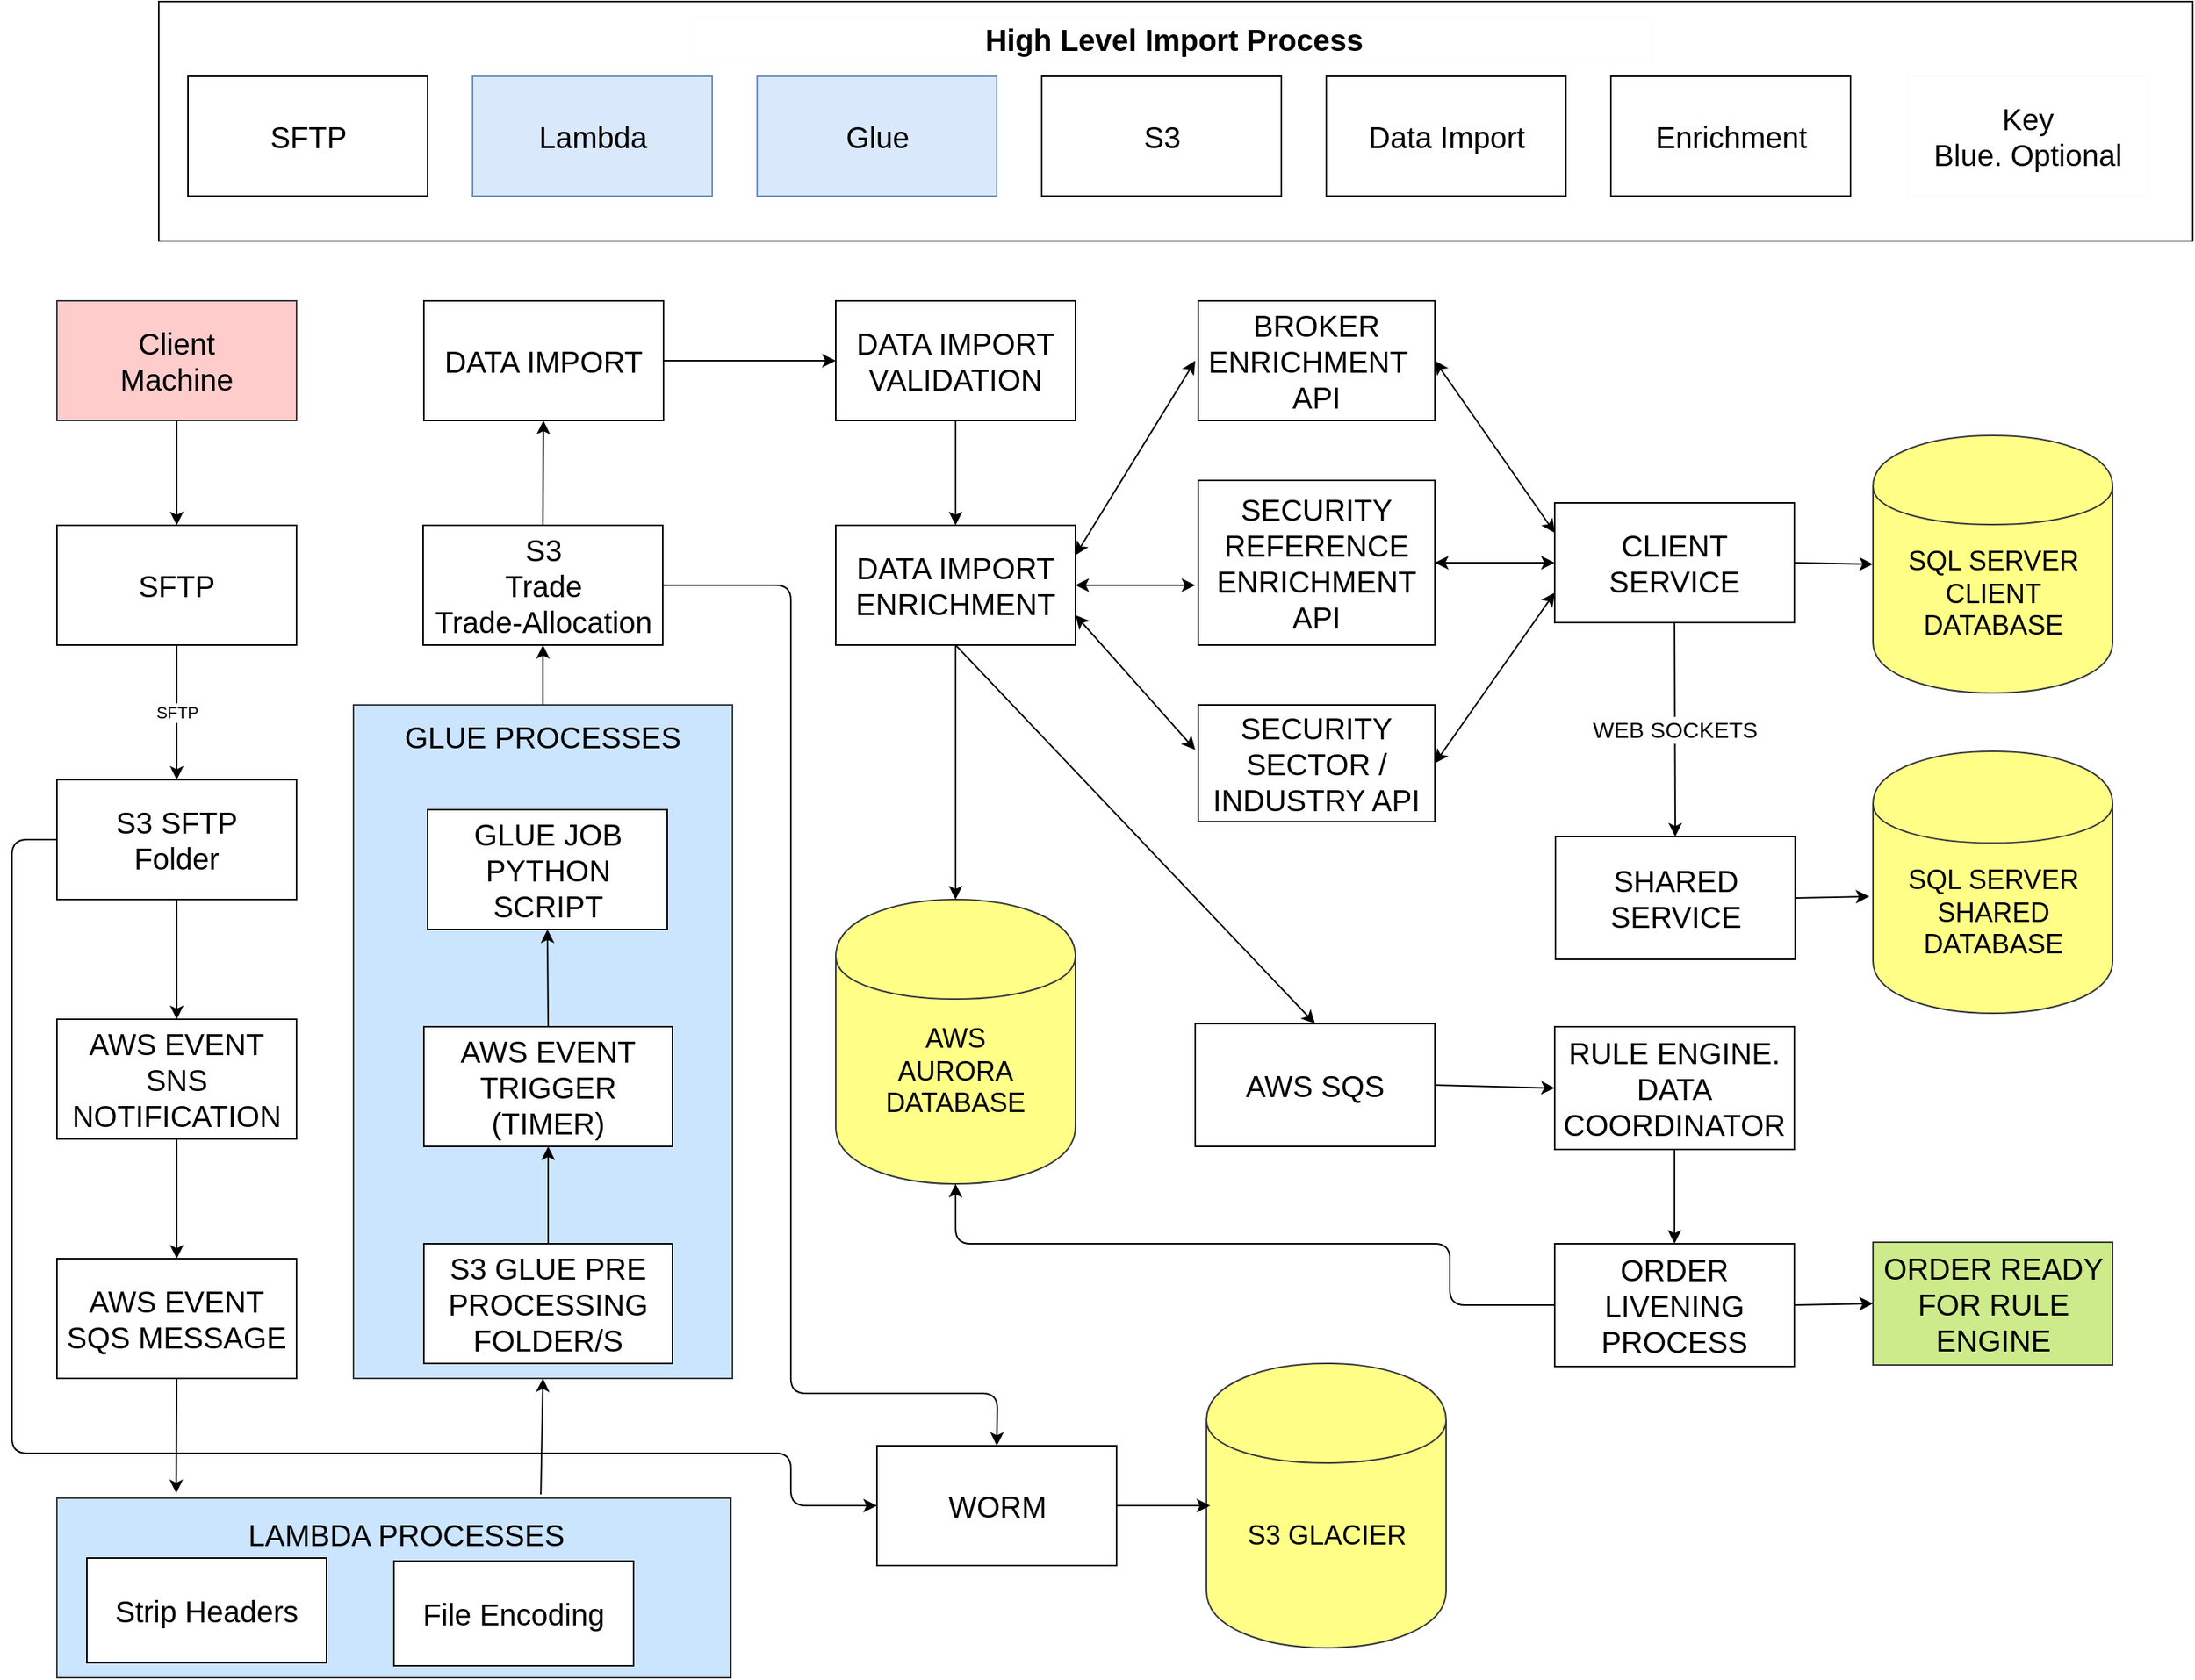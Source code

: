 <mxfile version="12.1.0" type="device" pages="1"><diagram id="cJe0ZvJ53qjGE-iISPPR" name="Page-1"><mxGraphModel dx="2347" dy="1218" grid="1" gridSize="10" guides="1" tooltips="1" connect="1" arrows="1" fold="1" page="1" pageScale="1" pageWidth="1654" pageHeight="1169" math="0" shadow="0"><root><mxCell id="0"/><mxCell id="1" parent="0"/><mxCell id="BquSc8KpHPVkKb1HFil4-1" value="" style="rounded=0;whiteSpace=wrap;html=1;" parent="1" vertex="1"><mxGeometry x="148" y="40" width="1358" height="160" as="geometry"/></mxCell><mxCell id="BquSc8KpHPVkKb1HFil4-2" value="&lt;font style=&quot;font-size: 20px&quot;&gt;SFTP&lt;/font&gt;" style="rounded=0;whiteSpace=wrap;html=1;" parent="1" vertex="1"><mxGeometry x="167.5" y="90" width="160" height="80" as="geometry"/></mxCell><mxCell id="BquSc8KpHPVkKb1HFil4-3" value="&lt;font style=&quot;font-size: 20px&quot;&gt;Lambda&lt;br&gt;&lt;/font&gt;" style="rounded=0;whiteSpace=wrap;html=1;fillColor=#dae8fc;strokeColor=#6c8ebf;" parent="1" vertex="1"><mxGeometry x="357.5" y="90" width="160" height="80" as="geometry"/></mxCell><mxCell id="BquSc8KpHPVkKb1HFil4-4" value="&lt;font style=&quot;font-size: 20px&quot;&gt;Glue&lt;/font&gt;" style="rounded=0;whiteSpace=wrap;html=1;fillColor=#dae8fc;strokeColor=#6c8ebf;" parent="1" vertex="1"><mxGeometry x="547.5" y="90" width="160" height="80" as="geometry"/></mxCell><mxCell id="BquSc8KpHPVkKb1HFil4-5" value="&lt;font style=&quot;font-size: 20px&quot;&gt;S3&lt;/font&gt;" style="rounded=0;whiteSpace=wrap;html=1;" parent="1" vertex="1"><mxGeometry x="737.5" y="90" width="160" height="80" as="geometry"/></mxCell><mxCell id="BquSc8KpHPVkKb1HFil4-6" value="&lt;font style=&quot;font-size: 20px&quot;&gt;Data Import&lt;/font&gt;" style="rounded=0;whiteSpace=wrap;html=1;" parent="1" vertex="1"><mxGeometry x="927.5" y="90" width="160" height="80" as="geometry"/></mxCell><mxCell id="BquSc8KpHPVkKb1HFil4-7" value="&lt;font style=&quot;font-size: 20px&quot;&gt;Enrichment&lt;/font&gt;" style="rounded=0;whiteSpace=wrap;html=1;" parent="1" vertex="1"><mxGeometry x="1117.5" y="90" width="160" height="80" as="geometry"/></mxCell><mxCell id="BquSc8KpHPVkKb1HFil4-8" value="&lt;font style=&quot;font-size: 20px&quot;&gt;Key&lt;br&gt;Blue. Optional&lt;br&gt;&lt;/font&gt;" style="rounded=0;whiteSpace=wrap;html=1;strokeColor=#FCFCFC;" parent="1" vertex="1"><mxGeometry x="1315.5" y="90" width="160" height="80" as="geometry"/></mxCell><mxCell id="BquSc8KpHPVkKb1HFil4-9" value="&lt;font style=&quot;font-size: 20px&quot;&gt;High Level Import Process&lt;br&gt;&lt;/font&gt;" style="rounded=0;whiteSpace=wrap;html=1;strokeColor=#FCFCFC;fontStyle=1" parent="1" vertex="1"><mxGeometry x="506" y="50" width="640" height="30" as="geometry"/></mxCell><mxCell id="BquSc8KpHPVkKb1HFil4-10" value="&lt;font style=&quot;font-size: 20px&quot;&gt;SFTP&lt;/font&gt;" style="rounded=0;whiteSpace=wrap;html=1;" parent="1" vertex="1"><mxGeometry x="80" y="390" width="160" height="80" as="geometry"/></mxCell><mxCell id="BquSc8KpHPVkKb1HFil4-11" value="&lt;font style=&quot;font-size: 20px&quot;&gt;S3 SFTP&lt;br&gt;Folder&lt;br&gt;&lt;/font&gt;" style="rounded=0;whiteSpace=wrap;html=1;" parent="1" vertex="1"><mxGeometry x="80" y="560" width="160" height="80" as="geometry"/></mxCell><mxCell id="BquSc8KpHPVkKb1HFil4-12" value="SFTP" style="endArrow=classic;html=1;entryX=0.5;entryY=0;entryDx=0;entryDy=0;exitX=0.5;exitY=1;exitDx=0;exitDy=0;" parent="1" source="BquSc8KpHPVkKb1HFil4-10" target="BquSc8KpHPVkKb1HFil4-11" edge="1"><mxGeometry width="50" height="50" relative="1" as="geometry"><mxPoint x="120" y="520" as="sourcePoint"/><mxPoint x="170" y="470" as="targetPoint"/></mxGeometry></mxCell><mxCell id="BquSc8KpHPVkKb1HFil4-14" value="&lt;font style=&quot;font-size: 20px&quot;&gt;Client&lt;br&gt;Machine&lt;br&gt;&lt;/font&gt;" style="rounded=0;whiteSpace=wrap;html=1;fillColor=#ffcccc;strokeColor=#36393d;" parent="1" vertex="1"><mxGeometry x="80" y="240" width="160" height="80" as="geometry"/></mxCell><mxCell id="BquSc8KpHPVkKb1HFil4-15" value="" style="endArrow=classic;html=1;exitX=0.5;exitY=1;exitDx=0;exitDy=0;entryX=0.5;entryY=0;entryDx=0;entryDy=0;" parent="1" source="BquSc8KpHPVkKb1HFil4-14" target="BquSc8KpHPVkKb1HFil4-10" edge="1"><mxGeometry width="50" height="50" relative="1" as="geometry"><mxPoint x="190" y="380" as="sourcePoint"/><mxPoint x="240" y="330" as="targetPoint"/></mxGeometry></mxCell><mxCell id="BquSc8KpHPVkKb1HFil4-16" value="&lt;font style=&quot;font-size: 20px&quot;&gt;AWS EVENT&lt;br&gt;SNS NOTIFICATION&lt;br&gt;&lt;/font&gt;" style="rounded=0;whiteSpace=wrap;html=1;" parent="1" vertex="1"><mxGeometry x="80" y="720" width="160" height="80" as="geometry"/></mxCell><mxCell id="BquSc8KpHPVkKb1HFil4-17" value="" style="endArrow=classic;html=1;exitX=0.5;exitY=1;exitDx=0;exitDy=0;entryX=0.5;entryY=0;entryDx=0;entryDy=0;" parent="1" source="BquSc8KpHPVkKb1HFil4-11" target="BquSc8KpHPVkKb1HFil4-16" edge="1"><mxGeometry width="50" height="50" relative="1" as="geometry"><mxPoint x="370" y="700" as="sourcePoint"/><mxPoint x="420" y="650" as="targetPoint"/></mxGeometry></mxCell><mxCell id="BquSc8KpHPVkKb1HFil4-18" value="&lt;font style=&quot;font-size: 20px&quot;&gt;AWS EVENT&lt;br&gt;SQS MESSAGE&lt;br&gt;&lt;/font&gt;" style="rounded=0;whiteSpace=wrap;html=1;" parent="1" vertex="1"><mxGeometry x="80" y="880" width="160" height="80" as="geometry"/></mxCell><mxCell id="BquSc8KpHPVkKb1HFil4-19" value="" style="endArrow=classic;html=1;exitX=0.5;exitY=1;exitDx=0;exitDy=0;entryX=0.5;entryY=0;entryDx=0;entryDy=0;" parent="1" source="BquSc8KpHPVkKb1HFil4-16" target="BquSc8KpHPVkKb1HFil4-18" edge="1"><mxGeometry width="50" height="50" relative="1" as="geometry"><mxPoint x="270" y="880" as="sourcePoint"/><mxPoint x="320" y="830" as="targetPoint"/></mxGeometry></mxCell><mxCell id="BquSc8KpHPVkKb1HFil4-20" value="&lt;font style=&quot;font-size: 20px&quot;&gt;&amp;nbsp; &amp;nbsp; &amp;nbsp; &amp;nbsp; &amp;nbsp; LAMBDA PROCESSES&amp;nbsp; &amp;nbsp; &amp;nbsp; &amp;nbsp;&lt;br&gt;&lt;br&gt;&lt;br&gt;&amp;nbsp;&lt;br&gt;&lt;/font&gt;" style="rounded=0;whiteSpace=wrap;html=1;fillColor=#cce5ff;strokeColor=#36393d;" parent="1" vertex="1"><mxGeometry x="80" y="1040" width="450" height="120" as="geometry"/></mxCell><mxCell id="BquSc8KpHPVkKb1HFil4-21" value="" style="endArrow=classic;html=1;exitX=0.5;exitY=1;exitDx=0;exitDy=0;entryX=0.177;entryY=-0.028;entryDx=0;entryDy=0;entryPerimeter=0;" parent="1" source="BquSc8KpHPVkKb1HFil4-18" edge="1" target="BquSc8KpHPVkKb1HFil4-20"><mxGeometry width="50" height="50" relative="1" as="geometry"><mxPoint x="330" y="1070" as="sourcePoint"/><mxPoint x="160" y="1030" as="targetPoint"/></mxGeometry></mxCell><mxCell id="BquSc8KpHPVkKb1HFil4-22" value="&lt;font style=&quot;font-size: 20px&quot;&gt;Strip Headers&lt;br&gt;&lt;/font&gt;" style="rounded=0;whiteSpace=wrap;html=1;" parent="1" vertex="1"><mxGeometry x="100" y="1080" width="160" height="70" as="geometry"/></mxCell><mxCell id="BquSc8KpHPVkKb1HFil4-23" value="&lt;font style=&quot;font-size: 20px&quot;&gt;File Encoding&lt;br&gt;&lt;/font&gt;" style="rounded=0;whiteSpace=wrap;html=1;" parent="1" vertex="1"><mxGeometry x="305" y="1082" width="160" height="70" as="geometry"/></mxCell><mxCell id="BquSc8KpHPVkKb1HFil4-25" value="&lt;font style=&quot;font-size: 20px&quot;&gt;GLUE PROCESSES&lt;br&gt;&lt;br&gt;&lt;br&gt;&lt;br&gt;&lt;br&gt;&lt;br&gt;&lt;br&gt;&lt;br&gt;&lt;br&gt;&lt;br&gt;&lt;br&gt;&lt;br&gt;&lt;br&gt;&lt;br&gt;&lt;br&gt;&lt;br&gt;&lt;br&gt;&lt;br&gt;&lt;/font&gt;" style="rounded=0;whiteSpace=wrap;html=1;fillColor=#cce5ff;strokeColor=#36393d;" parent="1" vertex="1"><mxGeometry x="278" y="510" width="253" height="450" as="geometry"/></mxCell><mxCell id="BquSc8KpHPVkKb1HFil4-26" value="&lt;font style=&quot;font-size: 20px&quot;&gt;S3 GLUE PRE PROCESSING FOLDER/S&lt;br&gt;&lt;/font&gt;" style="rounded=0;whiteSpace=wrap;html=1;" parent="1" vertex="1"><mxGeometry x="325" y="870" width="166" height="80" as="geometry"/></mxCell><mxCell id="BquSc8KpHPVkKb1HFil4-27" value="" style="endArrow=classic;html=1;exitX=0.718;exitY=-0.021;exitDx=0;exitDy=0;exitPerimeter=0;entryX=0.5;entryY=1;entryDx=0;entryDy=0;" parent="1" source="BquSc8KpHPVkKb1HFil4-20" target="BquSc8KpHPVkKb1HFil4-25" edge="1"><mxGeometry width="50" height="50" relative="1" as="geometry"><mxPoint x="620" y="930" as="sourcePoint"/><mxPoint x="670" y="880" as="targetPoint"/></mxGeometry></mxCell><mxCell id="BquSc8KpHPVkKb1HFil4-28" value="&lt;font style=&quot;font-size: 20px&quot;&gt;AWS EVENT&lt;br&gt;TRIGGER (TIMER)&lt;br&gt;&lt;/font&gt;" style="rounded=0;whiteSpace=wrap;html=1;" parent="1" vertex="1"><mxGeometry x="325" y="725" width="166" height="80" as="geometry"/></mxCell><mxCell id="BquSc8KpHPVkKb1HFil4-29" value="" style="endArrow=classic;html=1;exitX=0.5;exitY=0;exitDx=0;exitDy=0;entryX=0.5;entryY=1;entryDx=0;entryDy=0;" parent="1" source="BquSc8KpHPVkKb1HFil4-26" target="BquSc8KpHPVkKb1HFil4-28" edge="1"><mxGeometry width="50" height="50" relative="1" as="geometry"><mxPoint x="690" y="770" as="sourcePoint"/><mxPoint x="740" y="720" as="targetPoint"/></mxGeometry></mxCell><mxCell id="BquSc8KpHPVkKb1HFil4-30" value="&lt;font style=&quot;font-size: 20px&quot;&gt;GLUE JOB&lt;br&gt;PYTHON SCRIPT&lt;br&gt;&lt;/font&gt;" style="rounded=0;whiteSpace=wrap;html=1;" parent="1" vertex="1"><mxGeometry x="327.5" y="580" width="160" height="80" as="geometry"/></mxCell><mxCell id="BquSc8KpHPVkKb1HFil4-33" value="&lt;font style=&quot;font-size: 20px&quot;&gt;S3&lt;br&gt;Trade&lt;br&gt;Trade-Allocation&lt;br&gt;&lt;/font&gt;" style="rounded=0;whiteSpace=wrap;html=1;" parent="1" vertex="1"><mxGeometry x="324.5" y="390" width="160" height="80" as="geometry"/></mxCell><mxCell id="BquSc8KpHPVkKb1HFil4-34" value="" style="endArrow=classic;html=1;exitX=0.5;exitY=0;exitDx=0;exitDy=0;entryX=0.5;entryY=1;entryDx=0;entryDy=0;" parent="1" source="BquSc8KpHPVkKb1HFil4-25" target="BquSc8KpHPVkKb1HFil4-33" edge="1"><mxGeometry width="50" height="50" relative="1" as="geometry"><mxPoint x="530" y="420" as="sourcePoint"/><mxPoint x="580" y="370" as="targetPoint"/></mxGeometry></mxCell><mxCell id="BquSc8KpHPVkKb1HFil4-35" value="" style="endArrow=classic;html=1;exitX=0.5;exitY=0;exitDx=0;exitDy=0;entryX=0.5;entryY=1;entryDx=0;entryDy=0;" parent="1" source="BquSc8KpHPVkKb1HFil4-28" target="BquSc8KpHPVkKb1HFil4-30" edge="1"><mxGeometry width="50" height="50" relative="1" as="geometry"><mxPoint x="640" y="640" as="sourcePoint"/><mxPoint x="690" y="590" as="targetPoint"/></mxGeometry></mxCell><mxCell id="BquSc8KpHPVkKb1HFil4-36" value="&lt;font style=&quot;font-size: 20px&quot;&gt;DATA IMPORT&lt;br&gt;&lt;/font&gt;" style="rounded=0;whiteSpace=wrap;html=1;" parent="1" vertex="1"><mxGeometry x="325" y="240" width="160" height="80" as="geometry"/></mxCell><mxCell id="BquSc8KpHPVkKb1HFil4-37" value="" style="endArrow=classic;html=1;exitX=0.5;exitY=0;exitDx=0;exitDy=0;" parent="1" source="BquSc8KpHPVkKb1HFil4-33" target="BquSc8KpHPVkKb1HFil4-36" edge="1"><mxGeometry width="50" height="50" relative="1" as="geometry"><mxPoint x="570" y="340" as="sourcePoint"/><mxPoint x="620" y="290" as="targetPoint"/></mxGeometry></mxCell><mxCell id="BquSc8KpHPVkKb1HFil4-38" value="&lt;font style=&quot;font-size: 20px&quot;&gt;DATA IMPORT&lt;br&gt;VALIDATION&lt;br&gt;&lt;/font&gt;" style="rounded=0;whiteSpace=wrap;html=1;" parent="1" vertex="1"><mxGeometry x="600" y="240" width="160" height="80" as="geometry"/></mxCell><mxCell id="BquSc8KpHPVkKb1HFil4-39" value="" style="endArrow=classic;html=1;exitX=1;exitY=0.5;exitDx=0;exitDy=0;entryX=0;entryY=0.5;entryDx=0;entryDy=0;" parent="1" source="BquSc8KpHPVkKb1HFil4-36" target="BquSc8KpHPVkKb1HFil4-38" edge="1"><mxGeometry width="50" height="50" relative="1" as="geometry"><mxPoint x="540" y="300" as="sourcePoint"/><mxPoint x="590" y="250" as="targetPoint"/></mxGeometry></mxCell><mxCell id="BquSc8KpHPVkKb1HFil4-40" value="&lt;font style=&quot;font-size: 20px&quot;&gt;DATA IMPORT&lt;br&gt;ENRICHMENT&lt;br&gt;&lt;/font&gt;" style="rounded=0;whiteSpace=wrap;html=1;" parent="1" vertex="1"><mxGeometry x="600" y="390" width="160" height="80" as="geometry"/></mxCell><mxCell id="BquSc8KpHPVkKb1HFil4-42" value="&lt;font style=&quot;font-size: 20px&quot;&gt;CLIENT SERVICE&lt;br&gt;&lt;/font&gt;" style="rounded=0;whiteSpace=wrap;html=1;" parent="1" vertex="1"><mxGeometry x="1080" y="375" width="160" height="80" as="geometry"/></mxCell><mxCell id="BquSc8KpHPVkKb1HFil4-43" value="&lt;font style=&quot;font-size: 20px&quot;&gt;BROKER&lt;br&gt;ENRICHMENT&amp;nbsp;&amp;nbsp;&lt;br&gt;API&lt;br&gt;&lt;/font&gt;" style="rounded=0;whiteSpace=wrap;html=1;" parent="1" vertex="1"><mxGeometry x="842" y="240" width="158" height="80" as="geometry"/></mxCell><mxCell id="BquSc8KpHPVkKb1HFil4-44" value="&lt;font style=&quot;font-size: 20px&quot;&gt;SECURITY REFERENCE ENRICHMENT&lt;br&gt;API&lt;br&gt;&lt;/font&gt;" style="rounded=0;whiteSpace=wrap;html=1;" parent="1" vertex="1"><mxGeometry x="842" y="360" width="158" height="110" as="geometry"/></mxCell><mxCell id="BquSc8KpHPVkKb1HFil4-45" value="&lt;font style=&quot;font-size: 20px&quot;&gt;SECURITY&lt;br&gt;SECTOR /&lt;br&gt;INDUSTRY API&lt;br&gt;&lt;/font&gt;" style="rounded=0;whiteSpace=wrap;html=1;" parent="1" vertex="1"><mxGeometry x="842" y="510" width="158" height="78" as="geometry"/></mxCell><mxCell id="BquSc8KpHPVkKb1HFil4-46" value="&lt;font style=&quot;font-size: 18px&quot;&gt;AWS&lt;br&gt;AURORA&lt;br&gt;DATABASE&lt;/font&gt;" style="shape=cylinder;whiteSpace=wrap;html=1;boundedLbl=1;backgroundOutline=1;strokeColor=#36393d;fillColor=#ffff88;" parent="1" vertex="1"><mxGeometry x="600" y="640" width="160" height="190" as="geometry"/></mxCell><mxCell id="BquSc8KpHPVkKb1HFil4-48" value="&lt;span style=&quot;font-size: 18px&quot;&gt;SQL SERVER CLIENT DATABASE&lt;/span&gt;" style="shape=cylinder;whiteSpace=wrap;html=1;boundedLbl=1;backgroundOutline=1;strokeColor=#36393d;fillColor=#ffff88;" parent="1" vertex="1"><mxGeometry x="1292.5" y="330" width="160" height="172" as="geometry"/></mxCell><mxCell id="BquSc8KpHPVkKb1HFil4-49" value="&lt;font style=&quot;font-size: 20px&quot;&gt;SHARED SERVICE&lt;br&gt;&lt;/font&gt;" style="rounded=0;whiteSpace=wrap;html=1;" parent="1" vertex="1"><mxGeometry x="1080.5" y="598" width="160" height="82" as="geometry"/></mxCell><mxCell id="BquSc8KpHPVkKb1HFil4-50" value="&lt;span style=&quot;font-size: 18px&quot;&gt;SQL SERVER SHARED DATABASE&lt;/span&gt;" style="shape=cylinder;whiteSpace=wrap;html=1;boundedLbl=1;backgroundOutline=1;strokeColor=#36393d;fillColor=#ffff88;" parent="1" vertex="1"><mxGeometry x="1292.5" y="541" width="160" height="175" as="geometry"/></mxCell><mxCell id="BquSc8KpHPVkKb1HFil4-52" value="" style="endArrow=classic;html=1;exitX=1;exitY=0.5;exitDx=0;exitDy=0;entryX=-0.015;entryY=0.554;entryDx=0;entryDy=0;entryPerimeter=0;" parent="1" source="BquSc8KpHPVkKb1HFil4-49" target="BquSc8KpHPVkKb1HFil4-50" edge="1"><mxGeometry width="50" height="50" relative="1" as="geometry"><mxPoint x="1172.5" y="750" as="sourcePoint"/><mxPoint x="1222.5" y="700" as="targetPoint"/></mxGeometry></mxCell><mxCell id="BquSc8KpHPVkKb1HFil4-53" value="" style="endArrow=classic;html=1;exitX=1;exitY=0.5;exitDx=0;exitDy=0;entryX=0;entryY=0.5;entryDx=0;entryDy=0;" parent="1" source="BquSc8KpHPVkKb1HFil4-42" target="BquSc8KpHPVkKb1HFil4-48" edge="1"><mxGeometry width="50" height="50" relative="1" as="geometry"><mxPoint x="1502.5" y="440" as="sourcePoint"/><mxPoint x="1552.5" y="390" as="targetPoint"/></mxGeometry></mxCell><mxCell id="BquSc8KpHPVkKb1HFil4-54" value="&lt;font style=&quot;font-size: 15px&quot;&gt;WEB SOCKETS&lt;/font&gt;" style="endArrow=classic;html=1;exitX=0.5;exitY=1;exitDx=0;exitDy=0;entryX=0.5;entryY=0;entryDx=0;entryDy=0;" parent="1" source="BquSc8KpHPVkKb1HFil4-42" target="BquSc8KpHPVkKb1HFil4-49" edge="1"><mxGeometry width="50" height="50" relative="1" as="geometry"><mxPoint x="1212.5" y="550" as="sourcePoint"/><mxPoint x="1262.5" y="500" as="targetPoint"/></mxGeometry></mxCell><mxCell id="BquSc8KpHPVkKb1HFil4-55" value="" style="endArrow=classic;html=1;exitX=0.5;exitY=1;exitDx=0;exitDy=0;entryX=0.5;entryY=0;entryDx=0;entryDy=0;" parent="1" source="BquSc8KpHPVkKb1HFil4-38" target="BquSc8KpHPVkKb1HFil4-40" edge="1"><mxGeometry width="50" height="50" relative="1" as="geometry"><mxPoint x="770" y="390" as="sourcePoint"/><mxPoint x="820" y="340" as="targetPoint"/></mxGeometry></mxCell><mxCell id="BquSc8KpHPVkKb1HFil4-56" value="" style="endArrow=classic;html=1;exitX=0.5;exitY=1;exitDx=0;exitDy=0;entryX=0.5;entryY=0;entryDx=0;entryDy=0;" parent="1" source="BquSc8KpHPVkKb1HFil4-40" target="BquSc8KpHPVkKb1HFil4-46" edge="1"><mxGeometry width="50" height="50" relative="1" as="geometry"><mxPoint x="780" y="520" as="sourcePoint"/><mxPoint x="830" y="470" as="targetPoint"/></mxGeometry></mxCell><mxCell id="BquSc8KpHPVkKb1HFil4-60" value="" style="endArrow=classic;startArrow=classic;html=1;exitX=1;exitY=0.5;exitDx=0;exitDy=0;" parent="1" source="BquSc8KpHPVkKb1HFil4-40" edge="1"><mxGeometry width="50" height="50" relative="1" as="geometry"><mxPoint x="790" y="450" as="sourcePoint"/><mxPoint x="840" y="430" as="targetPoint"/></mxGeometry></mxCell><mxCell id="BquSc8KpHPVkKb1HFil4-61" value="" style="endArrow=classic;startArrow=classic;html=1;entryX=1;entryY=0.75;entryDx=0;entryDy=0;" parent="1" target="BquSc8KpHPVkKb1HFil4-40" edge="1"><mxGeometry width="50" height="50" relative="1" as="geometry"><mxPoint x="840" y="540" as="sourcePoint"/><mxPoint x="840" y="530" as="targetPoint"/></mxGeometry></mxCell><mxCell id="BquSc8KpHPVkKb1HFil4-62" value="" style="endArrow=classic;startArrow=classic;html=1;exitX=1;exitY=0.25;exitDx=0;exitDy=0;" parent="1" source="BquSc8KpHPVkKb1HFil4-40" edge="1"><mxGeometry width="50" height="50" relative="1" as="geometry"><mxPoint x="790" y="370" as="sourcePoint"/><mxPoint x="840" y="280" as="targetPoint"/></mxGeometry></mxCell><mxCell id="BquSc8KpHPVkKb1HFil4-63" value="" style="endArrow=classic;startArrow=classic;html=1;exitX=1;exitY=0.5;exitDx=0;exitDy=0;entryX=0;entryY=0.25;entryDx=0;entryDy=0;" parent="1" source="BquSc8KpHPVkKb1HFil4-43" target="BquSc8KpHPVkKb1HFil4-42" edge="1"><mxGeometry width="50" height="50" relative="1" as="geometry"><mxPoint x="1050" y="320" as="sourcePoint"/><mxPoint x="1100" y="270" as="targetPoint"/></mxGeometry></mxCell><mxCell id="BquSc8KpHPVkKb1HFil4-64" value="" style="endArrow=classic;startArrow=classic;html=1;exitX=1;exitY=0.5;exitDx=0;exitDy=0;entryX=0;entryY=0.5;entryDx=0;entryDy=0;" parent="1" source="BquSc8KpHPVkKb1HFil4-44" target="BquSc8KpHPVkKb1HFil4-42" edge="1"><mxGeometry width="50" height="50" relative="1" as="geometry"><mxPoint x="1150" y="320" as="sourcePoint"/><mxPoint x="1030" y="415" as="targetPoint"/></mxGeometry></mxCell><mxCell id="BquSc8KpHPVkKb1HFil4-65" value="" style="endArrow=classic;startArrow=classic;html=1;entryX=0;entryY=0.75;entryDx=0;entryDy=0;exitX=1;exitY=0.5;exitDx=0;exitDy=0;" parent="1" source="BquSc8KpHPVkKb1HFil4-45" target="BquSc8KpHPVkKb1HFil4-42" edge="1"><mxGeometry width="50" height="50" relative="1" as="geometry"><mxPoint x="970" y="720" as="sourcePoint"/><mxPoint x="1020" y="670" as="targetPoint"/></mxGeometry></mxCell><mxCell id="BquSc8KpHPVkKb1HFil4-68" value="&lt;font style=&quot;font-size: 20px&quot;&gt;AWS SQS&lt;br&gt;&lt;/font&gt;" style="rounded=0;whiteSpace=wrap;html=1;" parent="1" vertex="1"><mxGeometry x="840" y="723" width="160" height="82" as="geometry"/></mxCell><mxCell id="BquSc8KpHPVkKb1HFil4-70" value="&lt;font style=&quot;font-size: 20px&quot;&gt;RULE ENGINE.&lt;br&gt;DATA COORDINATOR&lt;br&gt;&lt;/font&gt;" style="rounded=0;whiteSpace=wrap;html=1;" parent="1" vertex="1"><mxGeometry x="1080" y="725" width="160" height="82" as="geometry"/></mxCell><mxCell id="BquSc8KpHPVkKb1HFil4-71" value="" style="endArrow=classic;html=1;exitX=0.5;exitY=1;exitDx=0;exitDy=0;entryX=0.5;entryY=0;entryDx=0;entryDy=0;" parent="1" source="BquSc8KpHPVkKb1HFil4-40" target="BquSc8KpHPVkKb1HFil4-68" edge="1"><mxGeometry width="50" height="50" relative="1" as="geometry"><mxPoint x="750" y="640" as="sourcePoint"/><mxPoint x="800" y="590" as="targetPoint"/></mxGeometry></mxCell><mxCell id="BquSc8KpHPVkKb1HFil4-72" value="" style="endArrow=classic;html=1;exitX=1;exitY=0.5;exitDx=0;exitDy=0;entryX=0;entryY=0.5;entryDx=0;entryDy=0;" parent="1" source="BquSc8KpHPVkKb1HFil4-68" target="BquSc8KpHPVkKb1HFil4-70" edge="1"><mxGeometry width="50" height="50" relative="1" as="geometry"><mxPoint x="970" y="820" as="sourcePoint"/><mxPoint x="1020" y="770" as="targetPoint"/></mxGeometry></mxCell><mxCell id="BquSc8KpHPVkKb1HFil4-73" value="&lt;font style=&quot;font-size: 20px&quot;&gt;ORDER LIVENING PROCESS&lt;br&gt;&lt;/font&gt;" style="rounded=0;whiteSpace=wrap;html=1;" parent="1" vertex="1"><mxGeometry x="1080" y="870" width="160" height="82" as="geometry"/></mxCell><mxCell id="BquSc8KpHPVkKb1HFil4-75" value="" style="endArrow=classic;html=1;exitX=0;exitY=0.5;exitDx=0;exitDy=0;entryX=0.5;entryY=1;entryDx=0;entryDy=0;" parent="1" source="BquSc8KpHPVkKb1HFil4-73" target="BquSc8KpHPVkKb1HFil4-46" edge="1"><mxGeometry width="50" height="50" relative="1" as="geometry"><mxPoint x="690" y="1000" as="sourcePoint"/><mxPoint x="740" y="950" as="targetPoint"/><Array as="points"><mxPoint x="1010" y="911"/><mxPoint x="1010" y="870"/><mxPoint x="680" y="870"/></Array></mxGeometry></mxCell><mxCell id="BquSc8KpHPVkKb1HFil4-76" value="" style="endArrow=classic;html=1;exitX=0.5;exitY=1;exitDx=0;exitDy=0;entryX=0.5;entryY=0;entryDx=0;entryDy=0;" parent="1" source="BquSc8KpHPVkKb1HFil4-70" target="BquSc8KpHPVkKb1HFil4-73" edge="1"><mxGeometry width="50" height="50" relative="1" as="geometry"><mxPoint x="1090" y="850" as="sourcePoint"/><mxPoint x="1140" y="800" as="targetPoint"/></mxGeometry></mxCell><mxCell id="BquSc8KpHPVkKb1HFil4-77" value="&lt;font style=&quot;font-size: 20px&quot;&gt;ORDER READY FOR RULE ENGINE&lt;br&gt;&lt;/font&gt;" style="rounded=0;whiteSpace=wrap;html=1;fillColor=#cdeb8b;strokeColor=#36393d;" parent="1" vertex="1"><mxGeometry x="1292.5" y="869" width="160" height="82" as="geometry"/></mxCell><mxCell id="BquSc8KpHPVkKb1HFil4-78" value="" style="endArrow=classic;html=1;exitX=1;exitY=0.5;exitDx=0;exitDy=0;entryX=0;entryY=0.5;entryDx=0;entryDy=0;" parent="1" source="BquSc8KpHPVkKb1HFil4-73" target="BquSc8KpHPVkKb1HFil4-77" edge="1"><mxGeometry width="50" height="50" relative="1" as="geometry"><mxPoint x="1110" y="930" as="sourcePoint"/><mxPoint x="1160" y="880" as="targetPoint"/></mxGeometry></mxCell><mxCell id="oykr5M-soGNT9lf1SZqZ-1" value="&lt;font style=&quot;font-size: 20px&quot;&gt;WORM&lt;br&gt;&lt;/font&gt;" style="rounded=0;whiteSpace=wrap;html=1;" vertex="1" parent="1"><mxGeometry x="627.5" y="1005" width="160" height="80" as="geometry"/></mxCell><mxCell id="oykr5M-soGNT9lf1SZqZ-2" value="&lt;span style=&quot;font-size: 18px&quot;&gt;S3 GLACIER&lt;/span&gt;" style="shape=cylinder;whiteSpace=wrap;html=1;boundedLbl=1;backgroundOutline=1;strokeColor=#36393d;fillColor=#ffff88;" vertex="1" parent="1"><mxGeometry x="847.5" y="950" width="160" height="190" as="geometry"/></mxCell><mxCell id="oykr5M-soGNT9lf1SZqZ-3" value="" style="endArrow=classic;html=1;exitX=0;exitY=0.5;exitDx=0;exitDy=0;entryX=0;entryY=0.5;entryDx=0;entryDy=0;" edge="1" parent="1" source="BquSc8KpHPVkKb1HFil4-11" target="oykr5M-soGNT9lf1SZqZ-1"><mxGeometry width="50" height="50" relative="1" as="geometry"><mxPoint x="20" y="740" as="sourcePoint"/><mxPoint x="70" y="690" as="targetPoint"/><Array as="points"><mxPoint x="50" y="600"/><mxPoint x="50" y="1010"/><mxPoint x="570" y="1010"/><mxPoint x="570" y="1045"/></Array></mxGeometry></mxCell><mxCell id="oykr5M-soGNT9lf1SZqZ-4" value="" style="endArrow=classic;html=1;exitX=1;exitY=0.5;exitDx=0;exitDy=0;" edge="1" parent="1" source="oykr5M-soGNT9lf1SZqZ-1"><mxGeometry width="50" height="50" relative="1" as="geometry"><mxPoint x="1090" y="1070" as="sourcePoint"/><mxPoint x="850" y="1045" as="targetPoint"/></mxGeometry></mxCell><mxCell id="oykr5M-soGNT9lf1SZqZ-5" value="" style="endArrow=classic;html=1;exitX=1;exitY=0.5;exitDx=0;exitDy=0;entryX=0.5;entryY=0;entryDx=0;entryDy=0;" edge="1" parent="1" source="BquSc8KpHPVkKb1HFil4-33" target="oykr5M-soGNT9lf1SZqZ-1"><mxGeometry width="50" height="50" relative="1" as="geometry"><mxPoint x="520" y="380" as="sourcePoint"/><mxPoint x="570" y="330" as="targetPoint"/><Array as="points"><mxPoint x="570" y="430"/><mxPoint x="570" y="970"/><mxPoint x="708" y="970"/></Array></mxGeometry></mxCell></root></mxGraphModel></diagram></mxfile>